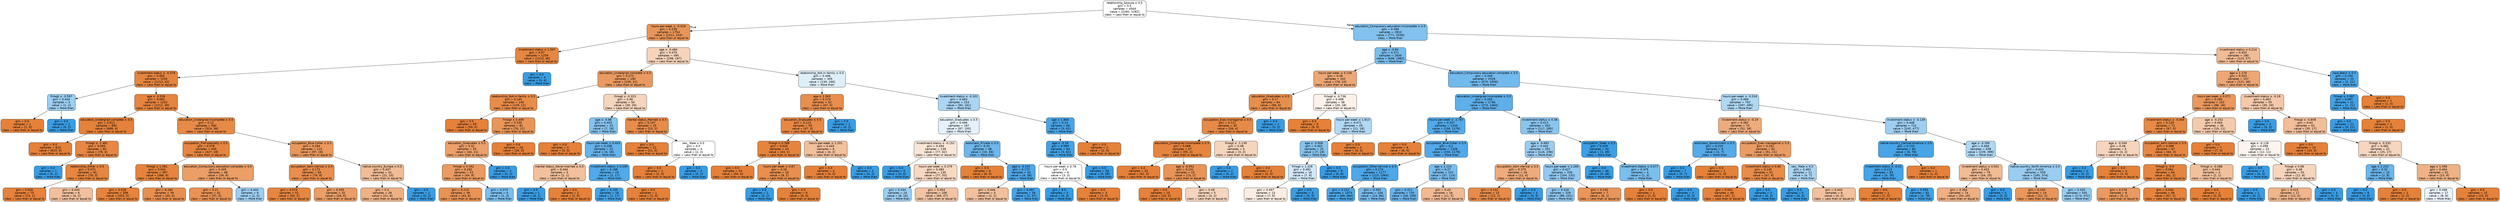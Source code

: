 digraph Tree {
node [shape=box, style="filled, rounded", color="black", fontname=helvetica] ;
edge [fontname=helvetica] ;
0 [label=<relationship_Spouse &le; 0.5<br/>gini = 0.5<br/>samples = 4564<br/>value = [2282, 2282]<br/>class = Less than or equal to>, fillcolor="#e5813900"] ;
1 [label=<hours-per-week &le; -0.018<br/>gini = 0.239<br/>samples = 1754<br/>value = [1511, 243]<br/>class = Less than or equal to>, fillcolor="#e58139d6"] ;
0 -> 1 [labeldistance=2.5, labelangle=45, headlabel="True"] ;
2 [label=<investment-status &le; 1.007<br/>gini = 0.07<br/>samples = 1259<br/>value = [1213, 46]<br/>class = Less than or equal to>, fillcolor="#e58139f5"] ;
1 -> 2 ;
3 [label=<investment-status &le; -0.378<br/>gini = 0.065<br/>samples = 1255<br/>value = [1213, 42]<br/>class = Less than or equal to>, fillcolor="#e58139f6"] ;
2 -> 3 ;
4 [label=<fnlwgt &le; -0.597<br/>gini = 0.444<br/>samples = 3<br/>value = [1, 2]<br/>class = More than>, fillcolor="#399de57f"] ;
3 -> 4 ;
5 [label=<gini = 0.0<br/>samples = 1<br/>value = [1, 0]<br/>class = Less than or equal to>, fillcolor="#e58139ff"] ;
4 -> 5 ;
6 [label=<gini = 0.0<br/>samples = 2<br/>value = [0, 2]<br/>class = More than>, fillcolor="#399de5ff"] ;
4 -> 6 ;
7 [label=<age &le; -0.526<br/>gini = 0.062<br/>samples = 1252<br/>value = [1212, 40]<br/>class = Less than or equal to>, fillcolor="#e58139f7"] ;
3 -> 7 ;
8 [label=<education_Undergrad-complete &le; 0.5<br/>gini = 0.011<br/>samples = 692<br/>value = [688, 4]<br/>class = Less than or equal to>, fillcolor="#e58139fe"] ;
7 -> 8 ;
9 [label=<gini = 0.0<br/>samples = 610<br/>value = [610, 0]<br/>class = Less than or equal to>, fillcolor="#e58139ff"] ;
8 -> 9 ;
10 [label=<fnlwgt &le; -1.481<br/>gini = 0.093<br/>samples = 82<br/>value = [78, 4]<br/>class = Less than or equal to>, fillcolor="#e58139f2"] ;
8 -> 10 ;
11 [label=<gini = 0.0<br/>samples = 1<br/>value = [0, 1]<br/>class = More than>, fillcolor="#399de5ff"] ;
10 -> 11 ;
12 [label=<relationship_Other &le; 0.5<br/>gini = 0.071<br/>samples = 81<br/>value = [78, 3]<br/>class = Less than or equal to>, fillcolor="#e58139f5"] ;
10 -> 12 ;
13 [label=<gini = 0.026<br/>samples = 75<br/>value = [74, 1]<br/>class = Less than or equal to>, fillcolor="#e58139fc"] ;
12 -> 13 ;
14 [label=<gini = 0.444<br/>samples = 6<br/>value = [4, 2]<br/>class = Less than or equal to>, fillcolor="#e581397f"] ;
12 -> 14 ;
15 [label=<education_Undergrad-incomplete &le; 0.5<br/>gini = 0.12<br/>samples = 560<br/>value = [524, 36]<br/>class = Less than or equal to>, fillcolor="#e58139ed"] ;
7 -> 15 ;
16 [label=<occupation_Prof-specialty &le; 0.5<br/>gini = 0.078<br/>samples = 445<br/>value = [427, 18]<br/>class = Less than or equal to>, fillcolor="#e58139f4"] ;
15 -> 16 ;
17 [label=<fnlwgt &le; 1.391<br/>gini = 0.044<br/>samples = 397<br/>value = [388, 9]<br/>class = Less than or equal to>, fillcolor="#e58139f9"] ;
16 -> 17 ;
18 [label=<gini = 0.028<br/>samples = 358<br/>value = [353, 5]<br/>class = Less than or equal to>, fillcolor="#e58139fb"] ;
17 -> 18 ;
19 [label=<gini = 0.184<br/>samples = 39<br/>value = [35, 4]<br/>class = Less than or equal to>, fillcolor="#e58139e2"] ;
17 -> 19 ;
20 [label=<education_Compulsory-education-complete &le; 0.5<br/>gini = 0.305<br/>samples = 48<br/>value = [39, 9]<br/>class = Less than or equal to>, fillcolor="#e58139c4"] ;
16 -> 20 ;
21 [label=<gini = 0.21<br/>samples = 42<br/>value = [37, 5]<br/>class = Less than or equal to>, fillcolor="#e58139dd"] ;
20 -> 21 ;
22 [label=<gini = 0.444<br/>samples = 6<br/>value = [2, 4]<br/>class = More than>, fillcolor="#399de57f"] ;
20 -> 22 ;
23 [label=<occupation_Blue-Collar &le; 0.5<br/>gini = 0.264<br/>samples = 115<br/>value = [97, 18]<br/>class = Less than or equal to>, fillcolor="#e58139d0"] ;
15 -> 23 ;
24 [label=<occupation_Adm-clerical &le; 0.5<br/>gini = 0.172<br/>samples = 84<br/>value = [76, 8]<br/>class = Less than or equal to>, fillcolor="#e58139e4"] ;
23 -> 24 ;
25 [label=<gini = 0.074<br/>samples = 52<br/>value = [50, 2]<br/>class = Less than or equal to>, fillcolor="#e58139f5"] ;
24 -> 25 ;
26 [label=<gini = 0.305<br/>samples = 32<br/>value = [26, 6]<br/>class = Less than or equal to>, fillcolor="#e58139c4"] ;
24 -> 26 ;
27 [label=<native-country_Europe &le; 0.5<br/>gini = 0.437<br/>samples = 31<br/>value = [21, 10]<br/>class = Less than or equal to>, fillcolor="#e5813986"] ;
23 -> 27 ;
28 [label=<gini = 0.4<br/>samples = 29<br/>value = [21, 8]<br/>class = Less than or equal to>, fillcolor="#e581399e"] ;
27 -> 28 ;
29 [label=<gini = 0.0<br/>samples = 2<br/>value = [0, 2]<br/>class = More than>, fillcolor="#399de5ff"] ;
27 -> 29 ;
30 [label=<gini = 0.0<br/>samples = 4<br/>value = [0, 4]<br/>class = More than>, fillcolor="#399de5ff"] ;
2 -> 30 ;
31 [label=<age &le; -0.484<br/>gini = 0.479<br/>samples = 495<br/>value = [298, 197]<br/>class = Less than or equal to>, fillcolor="#e5813956"] ;
1 -> 31 ;
32 [label=<education_Undergrad-complete &le; 0.5<br/>gini = 0.273<br/>samples = 190<br/>value = [159, 31]<br/>class = Less than or equal to>, fillcolor="#e58139cd"] ;
31 -> 32 ;
33 [label=<relationship_Not-in-family &le; 0.5<br/>gini = 0.145<br/>samples = 140<br/>value = [129, 11]<br/>class = Less than or equal to>, fillcolor="#e58139e9"] ;
32 -> 33 ;
34 [label=<gini = 0.0<br/>samples = 59<br/>value = [59, 0]<br/>class = Less than or equal to>, fillcolor="#e58139ff"] ;
33 -> 34 ;
35 [label=<fnlwgt &le; 0.409<br/>gini = 0.235<br/>samples = 81<br/>value = [70, 11]<br/>class = Less than or equal to>, fillcolor="#e58139d7"] ;
33 -> 35 ;
36 [label=<education_Graduates &le; 0.5<br/>gini = 0.32<br/>samples = 55<br/>value = [44, 11]<br/>class = Less than or equal to>, fillcolor="#e58139bf"] ;
35 -> 36 ;
37 [label=<fnlwgt &le; 0.352<br/>gini = 0.282<br/>samples = 53<br/>value = [44, 9]<br/>class = Less than or equal to>, fillcolor="#e58139cb"] ;
36 -> 37 ;
38 [label=<gini = 0.215<br/>samples = 49<br/>value = [43, 6]<br/>class = Less than or equal to>, fillcolor="#e58139db"] ;
37 -> 38 ;
39 [label=<gini = 0.375<br/>samples = 4<br/>value = [1, 3]<br/>class = More than>, fillcolor="#399de5aa"] ;
37 -> 39 ;
40 [label=<gini = 0.0<br/>samples = 2<br/>value = [0, 2]<br/>class = More than>, fillcolor="#399de5ff"] ;
36 -> 40 ;
41 [label=<gini = 0.0<br/>samples = 26<br/>value = [26, 0]<br/>class = Less than or equal to>, fillcolor="#e58139ff"] ;
35 -> 41 ;
42 [label=<fnlwgt &le; -0.323<br/>gini = 0.48<br/>samples = 50<br/>value = [30, 20]<br/>class = Less than or equal to>, fillcolor="#e5813955"] ;
32 -> 42 ;
43 [label=<age &le; -0.88<br/>gini = 0.403<br/>samples = 25<br/>value = [7, 18]<br/>class = More than>, fillcolor="#399de59c"] ;
42 -> 43 ;
44 [label=<gini = 0.0<br/>samples = 3<br/>value = [3, 0]<br/>class = Less than or equal to>, fillcolor="#e58139ff"] ;
43 -> 44 ;
45 [label=<hours-per-week &le; 0.403<br/>gini = 0.298<br/>samples = 22<br/>value = [4, 18]<br/>class = More than>, fillcolor="#399de5c6"] ;
43 -> 45 ;
46 [label=<marital-status_Never-married &le; 0.5<br/>gini = 0.444<br/>samples = 3<br/>value = [2, 1]<br/>class = Less than or equal to>, fillcolor="#e581397f"] ;
45 -> 46 ;
47 [label=<gini = 0.0<br/>samples = 1<br/>value = [0, 1]<br/>class = More than>, fillcolor="#399de5ff"] ;
46 -> 47 ;
48 [label=<gini = 0.0<br/>samples = 2<br/>value = [2, 0]<br/>class = Less than or equal to>, fillcolor="#e58139ff"] ;
46 -> 48 ;
49 [label=<investment-status &le; 0.295<br/>gini = 0.188<br/>samples = 19<br/>value = [2, 17]<br/>class = More than>, fillcolor="#399de5e1"] ;
45 -> 49 ;
50 [label=<gini = 0.105<br/>samples = 18<br/>value = [1, 17]<br/>class = More than>, fillcolor="#399de5f0"] ;
49 -> 50 ;
51 [label=<gini = 0.0<br/>samples = 1<br/>value = [1, 0]<br/>class = Less than or equal to>, fillcolor="#e58139ff"] ;
49 -> 51 ;
52 [label=<marital-status_Married &le; 0.5<br/>gini = 0.147<br/>samples = 25<br/>value = [23, 2]<br/>class = Less than or equal to>, fillcolor="#e58139e9"] ;
42 -> 52 ;
53 [label=<gini = 0.0<br/>samples = 21<br/>value = [21, 0]<br/>class = Less than or equal to>, fillcolor="#e58139ff"] ;
52 -> 53 ;
54 [label=<sex_ Male &le; 0.5<br/>gini = 0.5<br/>samples = 4<br/>value = [2, 2]<br/>class = Less than or equal to>, fillcolor="#e5813900"] ;
52 -> 54 ;
55 [label=<gini = 0.0<br/>samples = 2<br/>value = [2, 0]<br/>class = Less than or equal to>, fillcolor="#e58139ff"] ;
54 -> 55 ;
56 [label=<gini = 0.0<br/>samples = 2<br/>value = [0, 2]<br/>class = More than>, fillcolor="#399de5ff"] ;
54 -> 56 ;
57 [label=<relationship_Not-in-family &le; 0.5<br/>gini = 0.496<br/>samples = 305<br/>value = [139, 166]<br/>class = More than>, fillcolor="#399de529"] ;
31 -> 57 ;
58 [label=<age &le; 1.563<br/>gini = 0.174<br/>samples = 52<br/>value = [47, 5]<br/>class = Less than or equal to>, fillcolor="#e58139e4"] ;
57 -> 58 ;
59 [label=<education_Graduates &le; 0.5<br/>gini = 0.113<br/>samples = 50<br/>value = [47, 3]<br/>class = Less than or equal to>, fillcolor="#e58139ef"] ;
58 -> 59 ;
60 [label=<fnlwgt &le; 0.388<br/>gini = 0.044<br/>samples = 44<br/>value = [43, 1]<br/>class = Less than or equal to>, fillcolor="#e58139f9"] ;
59 -> 60 ;
61 [label=<gini = 0.0<br/>samples = 34<br/>value = [34, 0]<br/>class = Less than or equal to>, fillcolor="#e58139ff"] ;
60 -> 61 ;
62 [label=<hours-per-week &le; 0.67<br/>gini = 0.18<br/>samples = 10<br/>value = [9, 1]<br/>class = Less than or equal to>, fillcolor="#e58139e3"] ;
60 -> 62 ;
63 [label=<gini = 0.0<br/>samples = 1<br/>value = [0, 1]<br/>class = More than>, fillcolor="#399de5ff"] ;
62 -> 63 ;
64 [label=<gini = 0.0<br/>samples = 9<br/>value = [9, 0]<br/>class = Less than or equal to>, fillcolor="#e58139ff"] ;
62 -> 64 ;
65 [label=<hours-per-week &le; 1.201<br/>gini = 0.444<br/>samples = 6<br/>value = [4, 2]<br/>class = Less than or equal to>, fillcolor="#e581397f"] ;
59 -> 65 ;
66 [label=<gini = 0.0<br/>samples = 4<br/>value = [4, 0]<br/>class = Less than or equal to>, fillcolor="#e58139ff"] ;
65 -> 66 ;
67 [label=<gini = 0.0<br/>samples = 2<br/>value = [0, 2]<br/>class = More than>, fillcolor="#399de5ff"] ;
65 -> 67 ;
68 [label=<gini = 0.0<br/>samples = 2<br/>value = [0, 2]<br/>class = More than>, fillcolor="#399de5ff"] ;
58 -> 68 ;
69 [label=<investment-status &le; -0.101<br/>gini = 0.463<br/>samples = 253<br/>value = [92, 161]<br/>class = More than>, fillcolor="#399de56d"] ;
57 -> 69 ;
70 [label=<education_Graduates &le; 0.5<br/>gini = 0.498<br/>samples = 187<br/>value = [87, 100]<br/>class = More than>, fillcolor="#399de521"] ;
69 -> 70 ;
71 [label=<investment-status &le; -0.152<br/>gini = 0.494<br/>samples = 139<br/>value = [77, 62]<br/>class = Less than or equal to>, fillcolor="#e5813932"] ;
70 -> 71 ;
72 [label=<gini = 0.0<br/>samples = 9<br/>value = [0, 9]<br/>class = More than>, fillcolor="#399de5ff"] ;
71 -> 72 ;
73 [label=<hours-per-week &le; 0.379<br/>gini = 0.483<br/>samples = 130<br/>value = [77, 53]<br/>class = Less than or equal to>, fillcolor="#e581394f"] ;
71 -> 73 ;
74 [label=<gini = 0.444<br/>samples = 24<br/>value = [8, 16]<br/>class = More than>, fillcolor="#399de57f"] ;
73 -> 74 ;
75 [label=<gini = 0.454<br/>samples = 106<br/>value = [69, 37]<br/>class = Less than or equal to>, fillcolor="#e5813976"] ;
73 -> 75 ;
76 [label=<workclass_Private &le; 0.5<br/>gini = 0.33<br/>samples = 48<br/>value = [10, 38]<br/>class = More than>, fillcolor="#399de5bc"] ;
70 -> 76 ;
77 [label=<gini = 0.0<br/>samples = 6<br/>value = [6, 0]<br/>class = Less than or equal to>, fillcolor="#e58139ff"] ;
76 -> 77 ;
78 [label=<age &le; -0.332<br/>gini = 0.172<br/>samples = 42<br/>value = [4, 38]<br/>class = More than>, fillcolor="#399de5e4"] ;
76 -> 78 ;
79 [label=<gini = 0.444<br/>samples = 3<br/>value = [2, 1]<br/>class = Less than or equal to>, fillcolor="#e581397f"] ;
78 -> 79 ;
80 [label=<gini = 0.097<br/>samples = 39<br/>value = [2, 37]<br/>class = More than>, fillcolor="#399de5f1"] ;
78 -> 80 ;
81 [label=<age &le; 1.846<br/>gini = 0.14<br/>samples = 66<br/>value = [5, 61]<br/>class = More than>, fillcolor="#399de5ea"] ;
69 -> 81 ;
82 [label=<age &le; -0.26<br/>gini = 0.089<br/>samples = 64<br/>value = [3, 61]<br/>class = More than>, fillcolor="#399de5f2"] ;
81 -> 82 ;
83 [label=<hours-per-week &le; 0.78<br/>gini = 0.5<br/>samples = 6<br/>value = [3, 3]<br/>class = Less than or equal to>, fillcolor="#e5813900"] ;
82 -> 83 ;
84 [label=<gini = 0.0<br/>samples = 3<br/>value = [0, 3]<br/>class = More than>, fillcolor="#399de5ff"] ;
83 -> 84 ;
85 [label=<gini = 0.0<br/>samples = 3<br/>value = [3, 0]<br/>class = Less than or equal to>, fillcolor="#e58139ff"] ;
83 -> 85 ;
86 [label=<gini = 0.0<br/>samples = 58<br/>value = [0, 58]<br/>class = More than>, fillcolor="#399de5ff"] ;
82 -> 86 ;
87 [label=<gini = 0.0<br/>samples = 2<br/>value = [2, 0]<br/>class = Less than or equal to>, fillcolor="#e58139ff"] ;
81 -> 87 ;
88 [label=<education_Compulsory-education-incomplete &le; 0.5<br/>gini = 0.398<br/>samples = 2810<br/>value = [771, 2039]<br/>class = More than>, fillcolor="#399de59f"] ;
0 -> 88 [labeldistance=2.5, labelangle=-45, headlabel="False"] ;
89 [label=<age &le; -0.84<br/>gini = 0.371<br/>samples = 2630<br/>value = [648, 1982]<br/>class = More than>, fillcolor="#399de5ac"] ;
88 -> 89 ;
90 [label=<hours-per-week &le; 0.156<br/>gini = 0.36<br/>samples = 102<br/>value = [78, 24]<br/>class = Less than or equal to>, fillcolor="#e58139b1"] ;
89 -> 90 ;
91 [label=<education_Graduates &le; 0.5<br/>gini = 0.17<br/>samples = 64<br/>value = [58, 6]<br/>class = Less than or equal to>, fillcolor="#e58139e5"] ;
90 -> 91 ;
92 [label=<occupation_Exec-managerial &le; 0.5<br/>gini = 0.121<br/>samples = 62<br/>value = [58, 4]<br/>class = Less than or equal to>, fillcolor="#e58139ed"] ;
91 -> 92 ;
93 [label=<education_Undergrad-incomplete &le; 0.5<br/>gini = 0.068<br/>samples = 57<br/>value = [55, 2]<br/>class = Less than or equal to>, fillcolor="#e58139f6"] ;
92 -> 93 ;
94 [label=<gini = 0.0<br/>samples = 42<br/>value = [42, 0]<br/>class = Less than or equal to>, fillcolor="#e58139ff"] ;
93 -> 94 ;
95 [label=<age &le; -0.952<br/>gini = 0.231<br/>samples = 15<br/>value = [13, 2]<br/>class = Less than or equal to>, fillcolor="#e58139d8"] ;
93 -> 95 ;
96 [label=<gini = 0.0<br/>samples = 10<br/>value = [10, 0]<br/>class = Less than or equal to>, fillcolor="#e58139ff"] ;
95 -> 96 ;
97 [label=<gini = 0.48<br/>samples = 5<br/>value = [3, 2]<br/>class = Less than or equal to>, fillcolor="#e5813955"] ;
95 -> 97 ;
98 [label=<fnlwgt &le; -1.139<br/>gini = 0.48<br/>samples = 5<br/>value = [3, 2]<br/>class = Less than or equal to>, fillcolor="#e5813955"] ;
92 -> 98 ;
99 [label=<gini = 0.0<br/>samples = 2<br/>value = [0, 2]<br/>class = More than>, fillcolor="#399de5ff"] ;
98 -> 99 ;
100 [label=<gini = 0.0<br/>samples = 3<br/>value = [3, 0]<br/>class = Less than or equal to>, fillcolor="#e58139ff"] ;
98 -> 100 ;
101 [label=<gini = 0.0<br/>samples = 2<br/>value = [0, 2]<br/>class = More than>, fillcolor="#399de5ff"] ;
91 -> 101 ;
102 [label=<fnlwgt &le; -0.736<br/>gini = 0.499<br/>samples = 38<br/>value = [20, 18]<br/>class = Less than or equal to>, fillcolor="#e5813919"] ;
90 -> 102 ;
103 [label=<gini = 0.0<br/>samples = 9<br/>value = [9, 0]<br/>class = Less than or equal to>, fillcolor="#e58139ff"] ;
102 -> 103 ;
104 [label=<hours-per-week &le; 1.813<br/>gini = 0.471<br/>samples = 29<br/>value = [11, 18]<br/>class = More than>, fillcolor="#399de563"] ;
102 -> 104 ;
105 [label=<age &le; -0.906<br/>gini = 0.403<br/>samples = 25<br/>value = [7, 18]<br/>class = More than>, fillcolor="#399de59c"] ;
104 -> 105 ;
106 [label=<fnlwgt &le; 1.328<br/>gini = 0.492<br/>samples = 16<br/>value = [7, 9]<br/>class = More than>, fillcolor="#399de539"] ;
105 -> 106 ;
107 [label=<gini = 0.497<br/>samples = 13<br/>value = [7, 6]<br/>class = Less than or equal to>, fillcolor="#e5813924"] ;
106 -> 107 ;
108 [label=<gini = 0.0<br/>samples = 3<br/>value = [0, 3]<br/>class = More than>, fillcolor="#399de5ff"] ;
106 -> 108 ;
109 [label=<gini = 0.0<br/>samples = 9<br/>value = [0, 9]<br/>class = More than>, fillcolor="#399de5ff"] ;
105 -> 109 ;
110 [label=<gini = 0.0<br/>samples = 4<br/>value = [4, 0]<br/>class = Less than or equal to>, fillcolor="#e58139ff"] ;
104 -> 110 ;
111 [label=<education_Compulsory-education-complete &le; 0.5<br/>gini = 0.349<br/>samples = 2528<br/>value = [570, 1958]<br/>class = More than>, fillcolor="#399de5b5"] ;
89 -> 111 ;
112 [label=<education_Undergrad-incomplete &le; 0.5<br/>gini = 0.265<br/>samples = 1736<br/>value = [273, 1463]<br/>class = More than>, fillcolor="#399de5cf"] ;
111 -> 112 ;
113 [label=<hours-per-week &le; -2.787<br/>gini = 0.207<br/>samples = 1334<br/>value = [156, 1178]<br/>class = More than>, fillcolor="#399de5dd"] ;
112 -> 113 ;
114 [label=<gini = 0.0<br/>samples = 6<br/>value = [6, 0]<br/>class = Less than or equal to>, fillcolor="#e58139ff"] ;
113 -> 114 ;
115 [label=<occupation_Blue-Collar &le; 0.5<br/>gini = 0.2<br/>samples = 1328<br/>value = [150, 1178]<br/>class = More than>, fillcolor="#399de5df"] ;
113 -> 115 ;
116 [label=<occupation_Other-service &le; 0.5<br/>gini = 0.174<br/>samples = 1177<br/>value = [113, 1064]<br/>class = More than>, fillcolor="#399de5e4"] ;
115 -> 116 ;
117 [label=<gini = 0.152<br/>samples = 1073<br/>value = [89, 984]<br/>class = More than>, fillcolor="#399de5e8"] ;
116 -> 117 ;
118 [label=<gini = 0.355<br/>samples = 104<br/>value = [24, 80]<br/>class = More than>, fillcolor="#399de5b3"] ;
116 -> 118 ;
119 [label=<age &le; 1.124<br/>gini = 0.37<br/>samples = 151<br/>value = [37, 114]<br/>class = More than>, fillcolor="#399de5ac"] ;
115 -> 119 ;
120 [label=<gini = 0.311<br/>samples = 135<br/>value = [26, 109]<br/>class = More than>, fillcolor="#399de5c2"] ;
119 -> 120 ;
121 [label=<gini = 0.43<br/>samples = 16<br/>value = [11, 5]<br/>class = Less than or equal to>, fillcolor="#e581398b"] ;
119 -> 121 ;
122 [label=<investment-status &le; 0.38<br/>gini = 0.413<br/>samples = 402<br/>value = [117, 285]<br/>class = More than>, fillcolor="#399de596"] ;
112 -> 122 ;
123 [label=<age &le; -0.683<br/>gini = 0.442<br/>samples = 352<br/>value = [116, 236]<br/>class = More than>, fillcolor="#399de582"] ;
122 -> 123 ;
124 [label=<occupation_Adm-clerical &le; 0.5<br/>gini = 0.375<br/>samples = 16<br/>value = [12, 4]<br/>class = Less than or equal to>, fillcolor="#e58139aa"] ;
123 -> 124 ;
125 [label=<gini = 0.142<br/>samples = 13<br/>value = [12, 1]<br/>class = Less than or equal to>, fillcolor="#e58139ea"] ;
124 -> 125 ;
126 [label=<gini = 0.0<br/>samples = 3<br/>value = [0, 3]<br/>class = More than>, fillcolor="#399de5ff"] ;
124 -> 126 ;
127 [label=<hours-per-week &le; 2.269<br/>gini = 0.427<br/>samples = 336<br/>value = [104, 232]<br/>class = More than>, fillcolor="#399de58d"] ;
123 -> 127 ;
128 [label=<gini = 0.418<br/>samples = 329<br/>value = [98, 231]<br/>class = More than>, fillcolor="#399de593"] ;
127 -> 128 ;
129 [label=<gini = 0.245<br/>samples = 7<br/>value = [6, 1]<br/>class = Less than or equal to>, fillcolor="#e58139d4"] ;
127 -> 129 ;
130 [label=<occupation_Sales &le; 0.5<br/>gini = 0.039<br/>samples = 50<br/>value = [1, 49]<br/>class = More than>, fillcolor="#399de5fa"] ;
122 -> 130 ;
131 [label=<gini = 0.0<br/>samples = 46<br/>value = [0, 46]<br/>class = More than>, fillcolor="#399de5ff"] ;
130 -> 131 ;
132 [label=<investment-status &le; 0.577<br/>gini = 0.375<br/>samples = 4<br/>value = [1, 3]<br/>class = More than>, fillcolor="#399de5aa"] ;
130 -> 132 ;
133 [label=<gini = 0.0<br/>samples = 1<br/>value = [1, 0]<br/>class = Less than or equal to>, fillcolor="#e58139ff"] ;
132 -> 133 ;
134 [label=<gini = 0.0<br/>samples = 3<br/>value = [0, 3]<br/>class = More than>, fillcolor="#399de5ff"] ;
132 -> 134 ;
135 [label=<hours-per-week &le; -0.316<br/>gini = 0.469<br/>samples = 792<br/>value = [297, 495]<br/>class = More than>, fillcolor="#399de566"] ;
111 -> 135 ;
136 [label=<investment-status &le; -0.19<br/>gini = 0.382<br/>samples = 70<br/>value = [52, 18]<br/>class = Less than or equal to>, fillcolor="#e58139a7"] ;
135 -> 136 ;
137 [label=<workclass_Government &le; 0.5<br/>gini = 0.219<br/>samples = 8<br/>value = [1, 7]<br/>class = More than>, fillcolor="#399de5db"] ;
136 -> 137 ;
138 [label=<gini = 0.0<br/>samples = 7<br/>value = [0, 7]<br/>class = More than>, fillcolor="#399de5ff"] ;
137 -> 138 ;
139 [label=<gini = 0.0<br/>samples = 1<br/>value = [1, 0]<br/>class = Less than or equal to>, fillcolor="#e58139ff"] ;
137 -> 139 ;
140 [label=<occupation_Exec-managerial &le; 0.5<br/>gini = 0.292<br/>samples = 62<br/>value = [51, 11]<br/>class = Less than or equal to>, fillcolor="#e58139c8"] ;
136 -> 140 ;
141 [label=<investment-status &le; 0.69<br/>gini = 0.145<br/>samples = 51<br/>value = [47, 4]<br/>class = Less than or equal to>, fillcolor="#e58139e9"] ;
140 -> 141 ;
142 [label=<gini = 0.041<br/>samples = 48<br/>value = [47, 1]<br/>class = Less than or equal to>, fillcolor="#e58139fa"] ;
141 -> 142 ;
143 [label=<gini = 0.0<br/>samples = 3<br/>value = [0, 3]<br/>class = More than>, fillcolor="#399de5ff"] ;
141 -> 143 ;
144 [label=<sex_ Male &le; 0.5<br/>gini = 0.463<br/>samples = 11<br/>value = [4, 7]<br/>class = More than>, fillcolor="#399de56d"] ;
140 -> 144 ;
145 [label=<gini = 0.0<br/>samples = 5<br/>value = [0, 5]<br/>class = More than>, fillcolor="#399de5ff"] ;
144 -> 145 ;
146 [label=<gini = 0.444<br/>samples = 6<br/>value = [4, 2]<br/>class = Less than or equal to>, fillcolor="#e581397f"] ;
144 -> 146 ;
147 [label=<investment-status &le; -0.128<br/>gini = 0.448<br/>samples = 722<br/>value = [245, 477]<br/>class = More than>, fillcolor="#399de57c"] ;
135 -> 147 ;
148 [label=<native-country_Central-America &le; 0.5<br/>gini = 0.133<br/>samples = 84<br/>value = [6, 78]<br/>class = More than>, fillcolor="#399de5eb"] ;
147 -> 148 ;
149 [label=<investment-status &le; -0.41<br/>gini = 0.113<br/>samples = 83<br/>value = [5, 78]<br/>class = More than>, fillcolor="#399de5ef"] ;
148 -> 149 ;
150 [label=<gini = 0.0<br/>samples = 1<br/>value = [1, 0]<br/>class = Less than or equal to>, fillcolor="#e58139ff"] ;
149 -> 150 ;
151 [label=<gini = 0.093<br/>samples = 82<br/>value = [4, 78]<br/>class = More than>, fillcolor="#399de5f2"] ;
149 -> 151 ;
152 [label=<gini = 0.0<br/>samples = 1<br/>value = [1, 0]<br/>class = Less than or equal to>, fillcolor="#e58139ff"] ;
148 -> 152 ;
153 [label=<age &le; -0.396<br/>gini = 0.469<br/>samples = 638<br/>value = [239, 399]<br/>class = More than>, fillcolor="#399de566"] ;
147 -> 153 ;
154 [label=<investment-status &le; 0.501<br/>gini = 0.433<br/>samples = 79<br/>value = [54, 25]<br/>class = Less than or equal to>, fillcolor="#e5813989"] ;
153 -> 154 ;
155 [label=<gini = 0.394<br/>samples = 74<br/>value = [54, 20]<br/>class = Less than or equal to>, fillcolor="#e58139a1"] ;
154 -> 155 ;
156 [label=<gini = 0.0<br/>samples = 5<br/>value = [0, 5]<br/>class = More than>, fillcolor="#399de5ff"] ;
154 -> 156 ;
157 [label=<native-country_North-America &le; 0.5<br/>gini = 0.443<br/>samples = 559<br/>value = [185, 374]<br/>class = More than>, fillcolor="#399de581"] ;
153 -> 157 ;
158 [label=<gini = 0.245<br/>samples = 14<br/>value = [12, 2]<br/>class = Less than or equal to>, fillcolor="#e58139d4"] ;
157 -> 158 ;
159 [label=<gini = 0.433<br/>samples = 545<br/>value = [173, 372]<br/>class = More than>, fillcolor="#399de588"] ;
157 -> 159 ;
160 [label=<investment-status &le; 0.214<br/>gini = 0.433<br/>samples = 180<br/>value = [123, 57]<br/>class = Less than or equal to>, fillcolor="#e5813989"] ;
88 -> 160 ;
161 [label=<age &le; 1.278<br/>gini = 0.353<br/>samples = 157<br/>value = [121, 36]<br/>class = Less than or equal to>, fillcolor="#e58139b3"] ;
160 -> 161 ;
162 [label=<hours-per-week &le; 0.071<br/>gini = 0.265<br/>samples = 102<br/>value = [86, 16]<br/>class = Less than or equal to>, fillcolor="#e58139d0"] ;
161 -> 162 ;
163 [label=<investment-status &le; -0.344<br/>gini = 0.129<br/>samples = 72<br/>value = [67, 5]<br/>class = Less than or equal to>, fillcolor="#e58139ec"] ;
162 -> 163 ;
164 [label=<age &le; -0.549<br/>gini = 0.48<br/>samples = 5<br/>value = [3, 2]<br/>class = Less than or equal to>, fillcolor="#e5813955"] ;
163 -> 164 ;
165 [label=<gini = 0.0<br/>samples = 2<br/>value = [0, 2]<br/>class = More than>, fillcolor="#399de5ff"] ;
164 -> 165 ;
166 [label=<gini = 0.0<br/>samples = 3<br/>value = [3, 0]<br/>class = Less than or equal to>, fillcolor="#e58139ff"] ;
164 -> 166 ;
167 [label=<occupation_Adm-clerical &le; 0.5<br/>gini = 0.086<br/>samples = 67<br/>value = [64, 3]<br/>class = Less than or equal to>, fillcolor="#e58139f3"] ;
163 -> 167 ;
168 [label=<fnlwgt &le; -0.9<br/>gini = 0.061<br/>samples = 64<br/>value = [62, 2]<br/>class = Less than or equal to>, fillcolor="#e58139f7"] ;
167 -> 168 ;
169 [label=<gini = 0.278<br/>samples = 6<br/>value = [5, 1]<br/>class = Less than or equal to>, fillcolor="#e58139cc"] ;
168 -> 169 ;
170 [label=<gini = 0.034<br/>samples = 58<br/>value = [57, 1]<br/>class = Less than or equal to>, fillcolor="#e58139fb"] ;
168 -> 170 ;
171 [label=<fnlwgt &le; -0.088<br/>gini = 0.444<br/>samples = 3<br/>value = [2, 1]<br/>class = Less than or equal to>, fillcolor="#e581397f"] ;
167 -> 171 ;
172 [label=<gini = 0.0<br/>samples = 2<br/>value = [2, 0]<br/>class = Less than or equal to>, fillcolor="#e58139ff"] ;
171 -> 172 ;
173 [label=<gini = 0.0<br/>samples = 1<br/>value = [0, 1]<br/>class = More than>, fillcolor="#399de5ff"] ;
171 -> 173 ;
174 [label=<age &le; -0.252<br/>gini = 0.464<br/>samples = 30<br/>value = [19, 11]<br/>class = Less than or equal to>, fillcolor="#e581396b"] ;
162 -> 174 ;
175 [label=<gini = 0.0<br/>samples = 7<br/>value = [7, 0]<br/>class = Less than or equal to>, fillcolor="#e58139ff"] ;
174 -> 175 ;
176 [label=<age &le; -0.128<br/>gini = 0.499<br/>samples = 23<br/>value = [12, 11]<br/>class = Less than or equal to>, fillcolor="#e5813915"] ;
174 -> 176 ;
177 [label=<gini = 0.0<br/>samples = 3<br/>value = [0, 3]<br/>class = More than>, fillcolor="#399de5ff"] ;
176 -> 177 ;
178 [label=<fnlwgt &le; 0.98<br/>gini = 0.48<br/>samples = 20<br/>value = [12, 8]<br/>class = Less than or equal to>, fillcolor="#e5813955"] ;
176 -> 178 ;
179 [label=<gini = 0.415<br/>samples = 17<br/>value = [12, 5]<br/>class = Less than or equal to>, fillcolor="#e5813995"] ;
178 -> 179 ;
180 [label=<gini = 0.0<br/>samples = 3<br/>value = [0, 3]<br/>class = More than>, fillcolor="#399de5ff"] ;
178 -> 180 ;
181 [label=<investment-status &le; -0.19<br/>gini = 0.463<br/>samples = 55<br/>value = [35, 20]<br/>class = Less than or equal to>, fillcolor="#e581396d"] ;
161 -> 181 ;
182 [label=<gini = 0.0<br/>samples = 3<br/>value = [0, 3]<br/>class = More than>, fillcolor="#399de5ff"] ;
181 -> 182 ;
183 [label=<fnlwgt &le; -0.808<br/>gini = 0.44<br/>samples = 52<br/>value = [35, 17]<br/>class = Less than or equal to>, fillcolor="#e5813983"] ;
181 -> 183 ;
184 [label=<gini = 0.0<br/>samples = 10<br/>value = [10, 0]<br/>class = Less than or equal to>, fillcolor="#e58139ff"] ;
183 -> 184 ;
185 [label=<fnlwgt &le; -0.535<br/>gini = 0.482<br/>samples = 42<br/>value = [25, 17]<br/>class = Less than or equal to>, fillcolor="#e5813952"] ;
183 -> 185 ;
186 [label=<age &le; 2.232<br/>gini = 0.32<br/>samples = 10<br/>value = [2, 8]<br/>class = More than>, fillcolor="#399de5bf"] ;
185 -> 186 ;
187 [label=<gini = 0.0<br/>samples = 8<br/>value = [0, 8]<br/>class = More than>, fillcolor="#399de5ff"] ;
186 -> 187 ;
188 [label=<gini = 0.0<br/>samples = 2<br/>value = [2, 0]<br/>class = Less than or equal to>, fillcolor="#e58139ff"] ;
186 -> 188 ;
189 [label=<age &le; 1.598<br/>gini = 0.404<br/>samples = 32<br/>value = [23, 9]<br/>class = Less than or equal to>, fillcolor="#e581399b"] ;
185 -> 189 ;
190 [label=<gini = 0.498<br/>samples = 17<br/>value = [8, 9]<br/>class = More than>, fillcolor="#399de51c"] ;
189 -> 190 ;
191 [label=<gini = 0.0<br/>samples = 15<br/>value = [15, 0]<br/>class = Less than or equal to>, fillcolor="#e58139ff"] ;
189 -> 191 ;
192 [label=<race_Black &le; 0.5<br/>gini = 0.159<br/>samples = 23<br/>value = [2, 21]<br/>class = More than>, fillcolor="#399de5e7"] ;
160 -> 192 ;
193 [label=<fnlwgt &le; 3.587<br/>gini = 0.087<br/>samples = 22<br/>value = [1, 21]<br/>class = More than>, fillcolor="#399de5f3"] ;
192 -> 193 ;
194 [label=<gini = 0.0<br/>samples = 21<br/>value = [0, 21]<br/>class = More than>, fillcolor="#399de5ff"] ;
193 -> 194 ;
195 [label=<gini = 0.0<br/>samples = 1<br/>value = [1, 0]<br/>class = Less than or equal to>, fillcolor="#e58139ff"] ;
193 -> 195 ;
196 [label=<gini = 0.0<br/>samples = 1<br/>value = [1, 0]<br/>class = Less than or equal to>, fillcolor="#e58139ff"] ;
192 -> 196 ;
}